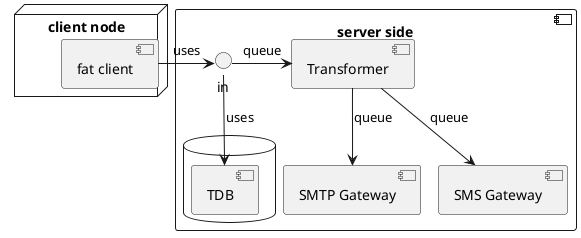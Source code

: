 @startuml
!pragma layout smetana
!pragma horizontalLineBetweenDifferentPackageAllowed

node "client node" {
    [fat client]
}

component "server side" {
    () "in" as in
    [Transformer]
    [SMS Gateway]
    [SMTP Gateway]
    database {
        [TDB]
    }
}

[fat client] -r-> in : uses
in -d-> [TDB] : uses
in -r-> [Transformer] : queue
[Transformer] -d-> [SMS Gateway] : queue
[Transformer] -d-> [SMTP Gateway] : queue

@enduml

